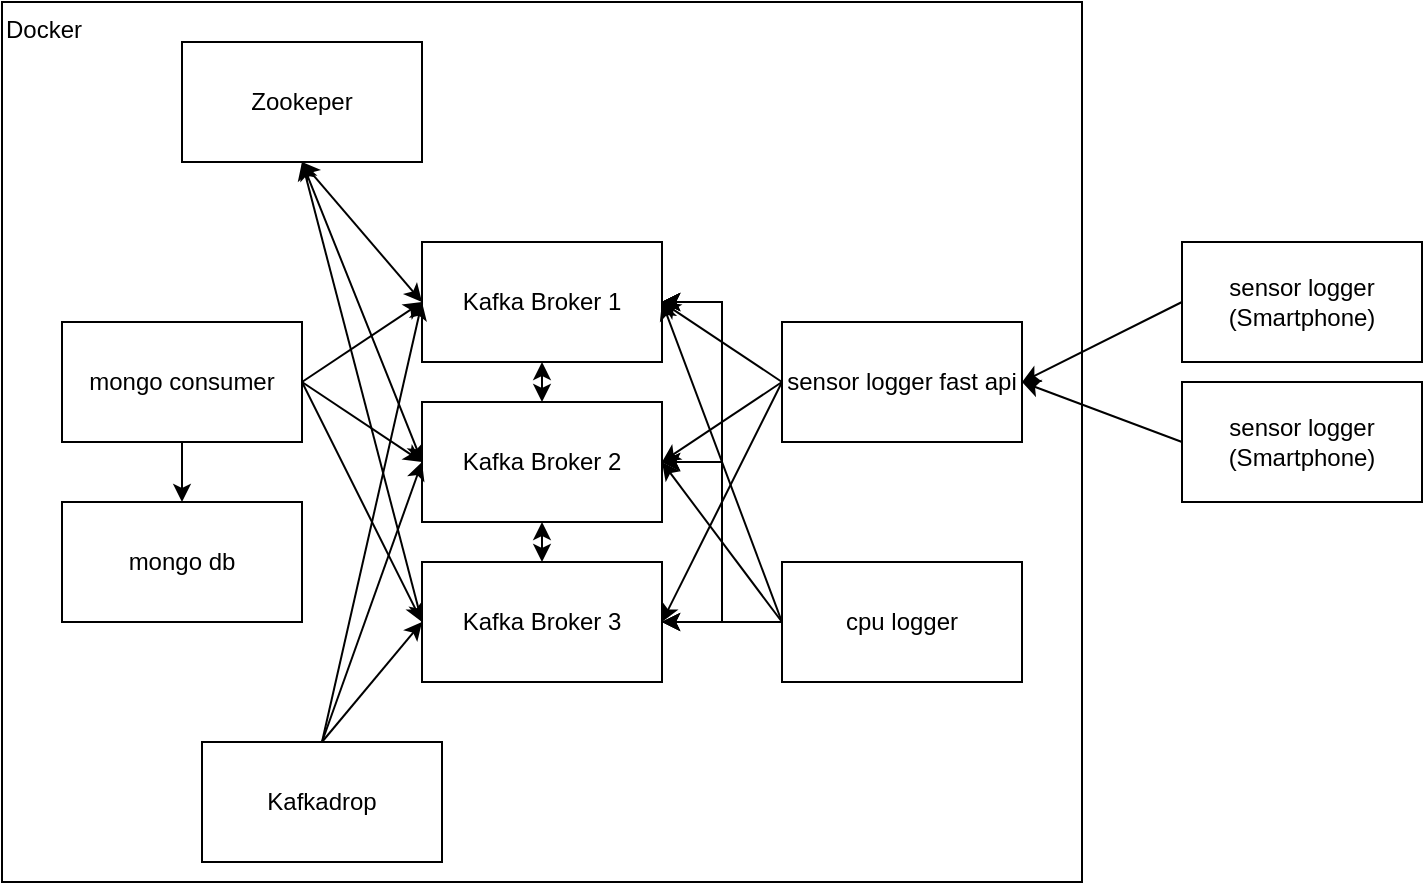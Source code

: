 <mxfile version="20.8.5" type="device"><diagram id="seVyUmTreeG4vxojk105" name="Page-1"><mxGraphModel dx="1050" dy="669" grid="1" gridSize="10" guides="1" tooltips="1" connect="1" arrows="1" fold="1" page="1" pageScale="1" pageWidth="850" pageHeight="1100" math="0" shadow="0"><root><mxCell id="0"/><mxCell id="1" parent="0"/><mxCell id="L-mfJX12_iQ0jhelUeOC-2" value="Docker" style="rounded=0;whiteSpace=wrap;html=1;align=left;verticalAlign=top;" vertex="1" parent="1"><mxGeometry x="110" y="100" width="540" height="440" as="geometry"/></mxCell><mxCell id="L-mfJX12_iQ0jhelUeOC-42" style="edgeStyle=none;rounded=0;orthogonalLoop=1;jettySize=auto;html=1;entryX=0;entryY=0.5;entryDx=0;entryDy=0;startArrow=classic;startFill=1;exitX=0.5;exitY=1;exitDx=0;exitDy=0;" edge="1" parent="1" source="L-mfJX12_iQ0jhelUeOC-5" target="L-mfJX12_iQ0jhelUeOC-7"><mxGeometry relative="1" as="geometry"/></mxCell><mxCell id="L-mfJX12_iQ0jhelUeOC-43" style="edgeStyle=none;rounded=0;orthogonalLoop=1;jettySize=auto;html=1;entryX=0;entryY=0.5;entryDx=0;entryDy=0;startArrow=classic;startFill=1;exitX=0.5;exitY=1;exitDx=0;exitDy=0;" edge="1" parent="1" source="L-mfJX12_iQ0jhelUeOC-5" target="L-mfJX12_iQ0jhelUeOC-8"><mxGeometry relative="1" as="geometry"/></mxCell><mxCell id="L-mfJX12_iQ0jhelUeOC-5" value="Zookeper" style="rounded=0;whiteSpace=wrap;html=1;" vertex="1" parent="1"><mxGeometry x="200" y="120" width="120" height="60" as="geometry"/></mxCell><mxCell id="L-mfJX12_iQ0jhelUeOC-33" style="edgeStyle=entityRelationEdgeStyle;rounded=0;orthogonalLoop=1;jettySize=auto;html=1;startArrow=classic;startFill=1;" edge="1" parent="1" source="L-mfJX12_iQ0jhelUeOC-6" target="L-mfJX12_iQ0jhelUeOC-7"><mxGeometry relative="1" as="geometry"/></mxCell><mxCell id="L-mfJX12_iQ0jhelUeOC-34" style="edgeStyle=entityRelationEdgeStyle;rounded=0;orthogonalLoop=1;jettySize=auto;html=1;startArrow=classic;startFill=1;" edge="1" parent="1" source="L-mfJX12_iQ0jhelUeOC-6" target="L-mfJX12_iQ0jhelUeOC-8"><mxGeometry relative="1" as="geometry"/></mxCell><mxCell id="L-mfJX12_iQ0jhelUeOC-36" style="edgeStyle=entityRelationEdgeStyle;rounded=0;orthogonalLoop=1;jettySize=auto;html=1;startArrow=classic;startFill=1;" edge="1" parent="1" source="L-mfJX12_iQ0jhelUeOC-6" target="L-mfJX12_iQ0jhelUeOC-7"><mxGeometry relative="1" as="geometry"/></mxCell><mxCell id="L-mfJX12_iQ0jhelUeOC-37" style="edgeStyle=entityRelationEdgeStyle;rounded=0;orthogonalLoop=1;jettySize=auto;html=1;startArrow=classic;startFill=1;" edge="1" parent="1" source="L-mfJX12_iQ0jhelUeOC-6" target="L-mfJX12_iQ0jhelUeOC-7"><mxGeometry relative="1" as="geometry"/></mxCell><mxCell id="L-mfJX12_iQ0jhelUeOC-38" value="" style="edgeStyle=entityRelationEdgeStyle;rounded=0;orthogonalLoop=1;jettySize=auto;html=1;startArrow=classic;startFill=1;" edge="1" parent="1" source="L-mfJX12_iQ0jhelUeOC-6" target="L-mfJX12_iQ0jhelUeOC-8"><mxGeometry relative="1" as="geometry"/></mxCell><mxCell id="L-mfJX12_iQ0jhelUeOC-39" style="rounded=0;orthogonalLoop=1;jettySize=auto;html=1;startArrow=classic;startFill=1;" edge="1" parent="1" source="L-mfJX12_iQ0jhelUeOC-6" target="L-mfJX12_iQ0jhelUeOC-7"><mxGeometry relative="1" as="geometry"/></mxCell><mxCell id="L-mfJX12_iQ0jhelUeOC-6" value="Kafka Broker 1" style="rounded=0;whiteSpace=wrap;html=1;" vertex="1" parent="1"><mxGeometry x="320" y="220" width="120" height="60" as="geometry"/></mxCell><mxCell id="L-mfJX12_iQ0jhelUeOC-40" style="edgeStyle=none;rounded=0;orthogonalLoop=1;jettySize=auto;html=1;startArrow=classic;startFill=1;" edge="1" parent="1" source="L-mfJX12_iQ0jhelUeOC-7" target="L-mfJX12_iQ0jhelUeOC-8"><mxGeometry relative="1" as="geometry"/></mxCell><mxCell id="L-mfJX12_iQ0jhelUeOC-7" value="Kafka Broker 2" style="rounded=0;whiteSpace=wrap;html=1;" vertex="1" parent="1"><mxGeometry x="320" y="300" width="120" height="60" as="geometry"/></mxCell><mxCell id="L-mfJX12_iQ0jhelUeOC-8" value="Kafka Broker 3" style="rounded=0;whiteSpace=wrap;html=1;" vertex="1" parent="1"><mxGeometry x="320" y="380" width="120" height="60" as="geometry"/></mxCell><mxCell id="L-mfJX12_iQ0jhelUeOC-16" style="rounded=0;orthogonalLoop=1;jettySize=auto;html=1;entryX=0;entryY=0.5;entryDx=0;entryDy=0;exitX=0.5;exitY=0;exitDx=0;exitDy=0;" edge="1" parent="1" source="L-mfJX12_iQ0jhelUeOC-9" target="L-mfJX12_iQ0jhelUeOC-8"><mxGeometry relative="1" as="geometry"/></mxCell><mxCell id="L-mfJX12_iQ0jhelUeOC-18" style="edgeStyle=none;rounded=0;orthogonalLoop=1;jettySize=auto;html=1;exitX=0.5;exitY=0;exitDx=0;exitDy=0;entryX=0;entryY=0.5;entryDx=0;entryDy=0;" edge="1" parent="1" source="L-mfJX12_iQ0jhelUeOC-9" target="L-mfJX12_iQ0jhelUeOC-6"><mxGeometry relative="1" as="geometry"/></mxCell><mxCell id="L-mfJX12_iQ0jhelUeOC-9" value="Kafkadrop" style="rounded=0;whiteSpace=wrap;html=1;" vertex="1" parent="1"><mxGeometry x="210" y="470" width="120" height="60" as="geometry"/></mxCell><mxCell id="L-mfJX12_iQ0jhelUeOC-25" style="edgeStyle=none;rounded=0;orthogonalLoop=1;jettySize=auto;html=1;entryX=1;entryY=0.5;entryDx=0;entryDy=0;exitX=0;exitY=0.5;exitDx=0;exitDy=0;" edge="1" parent="1" source="L-mfJX12_iQ0jhelUeOC-11" target="L-mfJX12_iQ0jhelUeOC-6"><mxGeometry relative="1" as="geometry"/></mxCell><mxCell id="L-mfJX12_iQ0jhelUeOC-26" style="edgeStyle=none;rounded=0;orthogonalLoop=1;jettySize=auto;html=1;entryX=1;entryY=0.5;entryDx=0;entryDy=0;exitX=0;exitY=0.5;exitDx=0;exitDy=0;" edge="1" parent="1" source="L-mfJX12_iQ0jhelUeOC-11" target="L-mfJX12_iQ0jhelUeOC-7"><mxGeometry relative="1" as="geometry"/></mxCell><mxCell id="L-mfJX12_iQ0jhelUeOC-27" style="edgeStyle=none;rounded=0;orthogonalLoop=1;jettySize=auto;html=1;entryX=1;entryY=0.5;entryDx=0;entryDy=0;exitX=0;exitY=0.5;exitDx=0;exitDy=0;" edge="1" parent="1" source="L-mfJX12_iQ0jhelUeOC-11" target="L-mfJX12_iQ0jhelUeOC-8"><mxGeometry relative="1" as="geometry"/></mxCell><mxCell id="L-mfJX12_iQ0jhelUeOC-11" value="cpu logger" style="rounded=0;whiteSpace=wrap;html=1;" vertex="1" parent="1"><mxGeometry x="500" y="380" width="120" height="60" as="geometry"/></mxCell><mxCell id="L-mfJX12_iQ0jhelUeOC-12" value="mongo db" style="rounded=0;whiteSpace=wrap;html=1;" vertex="1" parent="1"><mxGeometry x="140" y="350" width="120" height="60" as="geometry"/></mxCell><mxCell id="L-mfJX12_iQ0jhelUeOC-13" value="mongo consumer" style="rounded=0;whiteSpace=wrap;html=1;" vertex="1" parent="1"><mxGeometry x="140" y="260" width="120" height="60" as="geometry"/></mxCell><mxCell id="L-mfJX12_iQ0jhelUeOC-22" style="edgeStyle=none;rounded=0;orthogonalLoop=1;jettySize=auto;html=1;entryX=1;entryY=0.5;entryDx=0;entryDy=0;exitX=0;exitY=0.5;exitDx=0;exitDy=0;" edge="1" parent="1" source="L-mfJX12_iQ0jhelUeOC-14" target="L-mfJX12_iQ0jhelUeOC-7"><mxGeometry relative="1" as="geometry"/></mxCell><mxCell id="L-mfJX12_iQ0jhelUeOC-23" style="edgeStyle=none;rounded=0;orthogonalLoop=1;jettySize=auto;html=1;entryX=1;entryY=0.5;entryDx=0;entryDy=0;exitX=0;exitY=0.5;exitDx=0;exitDy=0;" edge="1" parent="1" source="L-mfJX12_iQ0jhelUeOC-14" target="L-mfJX12_iQ0jhelUeOC-8"><mxGeometry relative="1" as="geometry"/></mxCell><mxCell id="L-mfJX12_iQ0jhelUeOC-14" value="sensor logger fast api" style="rounded=0;whiteSpace=wrap;html=1;" vertex="1" parent="1"><mxGeometry x="500" y="260" width="120" height="60" as="geometry"/></mxCell><mxCell id="L-mfJX12_iQ0jhelUeOC-15" value="sensor logger (Smartphone)" style="rounded=0;whiteSpace=wrap;html=1;" vertex="1" parent="1"><mxGeometry x="700" y="290" width="120" height="60" as="geometry"/></mxCell><mxCell id="L-mfJX12_iQ0jhelUeOC-19" value="" style="endArrow=classic;html=1;rounded=0;exitX=0.5;exitY=0;exitDx=0;exitDy=0;entryX=0;entryY=0.5;entryDx=0;entryDy=0;" edge="1" parent="1" source="L-mfJX12_iQ0jhelUeOC-9" target="L-mfJX12_iQ0jhelUeOC-7"><mxGeometry width="50" height="50" relative="1" as="geometry"><mxPoint x="400" y="360" as="sourcePoint"/><mxPoint x="450" y="310" as="targetPoint"/></mxGeometry></mxCell><mxCell id="L-mfJX12_iQ0jhelUeOC-20" value="" style="endArrow=classic;html=1;rounded=0;exitX=0;exitY=0.5;exitDx=0;exitDy=0;entryX=1;entryY=0.5;entryDx=0;entryDy=0;" edge="1" parent="1" source="L-mfJX12_iQ0jhelUeOC-15" target="L-mfJX12_iQ0jhelUeOC-14"><mxGeometry width="50" height="50" relative="1" as="geometry"><mxPoint x="400" y="360" as="sourcePoint"/><mxPoint x="450" y="310" as="targetPoint"/></mxGeometry></mxCell><mxCell id="L-mfJX12_iQ0jhelUeOC-21" value="" style="endArrow=classic;html=1;rounded=0;entryX=1;entryY=0.5;entryDx=0;entryDy=0;exitX=0;exitY=0.5;exitDx=0;exitDy=0;" edge="1" parent="1" source="L-mfJX12_iQ0jhelUeOC-14" target="L-mfJX12_iQ0jhelUeOC-6"><mxGeometry width="50" height="50" relative="1" as="geometry"><mxPoint x="400" y="360" as="sourcePoint"/><mxPoint x="450" y="310" as="targetPoint"/></mxGeometry></mxCell><mxCell id="L-mfJX12_iQ0jhelUeOC-28" value="" style="endArrow=classic;html=1;rounded=0;entryX=0;entryY=0.5;entryDx=0;entryDy=0;exitX=1;exitY=0.5;exitDx=0;exitDy=0;" edge="1" parent="1" source="L-mfJX12_iQ0jhelUeOC-13" target="L-mfJX12_iQ0jhelUeOC-6"><mxGeometry width="50" height="50" relative="1" as="geometry"><mxPoint x="400" y="360" as="sourcePoint"/><mxPoint x="450" y="310" as="targetPoint"/></mxGeometry></mxCell><mxCell id="L-mfJX12_iQ0jhelUeOC-29" value="" style="endArrow=classic;html=1;rounded=0;entryX=0;entryY=0.5;entryDx=0;entryDy=0;" edge="1" parent="1" target="L-mfJX12_iQ0jhelUeOC-7"><mxGeometry width="50" height="50" relative="1" as="geometry"><mxPoint x="260" y="290" as="sourcePoint"/><mxPoint x="450" y="310" as="targetPoint"/></mxGeometry></mxCell><mxCell id="L-mfJX12_iQ0jhelUeOC-30" value="" style="endArrow=classic;html=1;rounded=0;exitX=1;exitY=0.5;exitDx=0;exitDy=0;entryX=0;entryY=0.5;entryDx=0;entryDy=0;" edge="1" parent="1" source="L-mfJX12_iQ0jhelUeOC-13" target="L-mfJX12_iQ0jhelUeOC-8"><mxGeometry width="50" height="50" relative="1" as="geometry"><mxPoint x="400" y="360" as="sourcePoint"/><mxPoint x="450" y="310" as="targetPoint"/></mxGeometry></mxCell><mxCell id="L-mfJX12_iQ0jhelUeOC-41" value="" style="endArrow=classic;startArrow=classic;html=1;rounded=0;exitX=0;exitY=0.5;exitDx=0;exitDy=0;entryX=0.5;entryY=1;entryDx=0;entryDy=0;" edge="1" parent="1" source="L-mfJX12_iQ0jhelUeOC-6" target="L-mfJX12_iQ0jhelUeOC-5"><mxGeometry width="50" height="50" relative="1" as="geometry"><mxPoint x="400" y="360" as="sourcePoint"/><mxPoint x="450" y="310" as="targetPoint"/></mxGeometry></mxCell><mxCell id="L-mfJX12_iQ0jhelUeOC-44" value="sensor logger (Smartphone)" style="rounded=0;whiteSpace=wrap;html=1;" vertex="1" parent="1"><mxGeometry x="700" y="220" width="120" height="60" as="geometry"/></mxCell><mxCell id="L-mfJX12_iQ0jhelUeOC-45" value="" style="endArrow=classic;html=1;rounded=0;exitX=0;exitY=0.5;exitDx=0;exitDy=0;" edge="1" parent="1" source="L-mfJX12_iQ0jhelUeOC-44"><mxGeometry width="50" height="50" relative="1" as="geometry"><mxPoint x="400" y="360" as="sourcePoint"/><mxPoint x="620" y="290" as="targetPoint"/></mxGeometry></mxCell><mxCell id="L-mfJX12_iQ0jhelUeOC-46" value="" style="endArrow=classic;html=1;rounded=0;" edge="1" parent="1" source="L-mfJX12_iQ0jhelUeOC-13" target="L-mfJX12_iQ0jhelUeOC-12"><mxGeometry width="50" height="50" relative="1" as="geometry"><mxPoint x="400" y="360" as="sourcePoint"/><mxPoint x="450" y="310" as="targetPoint"/></mxGeometry></mxCell></root></mxGraphModel></diagram></mxfile>
